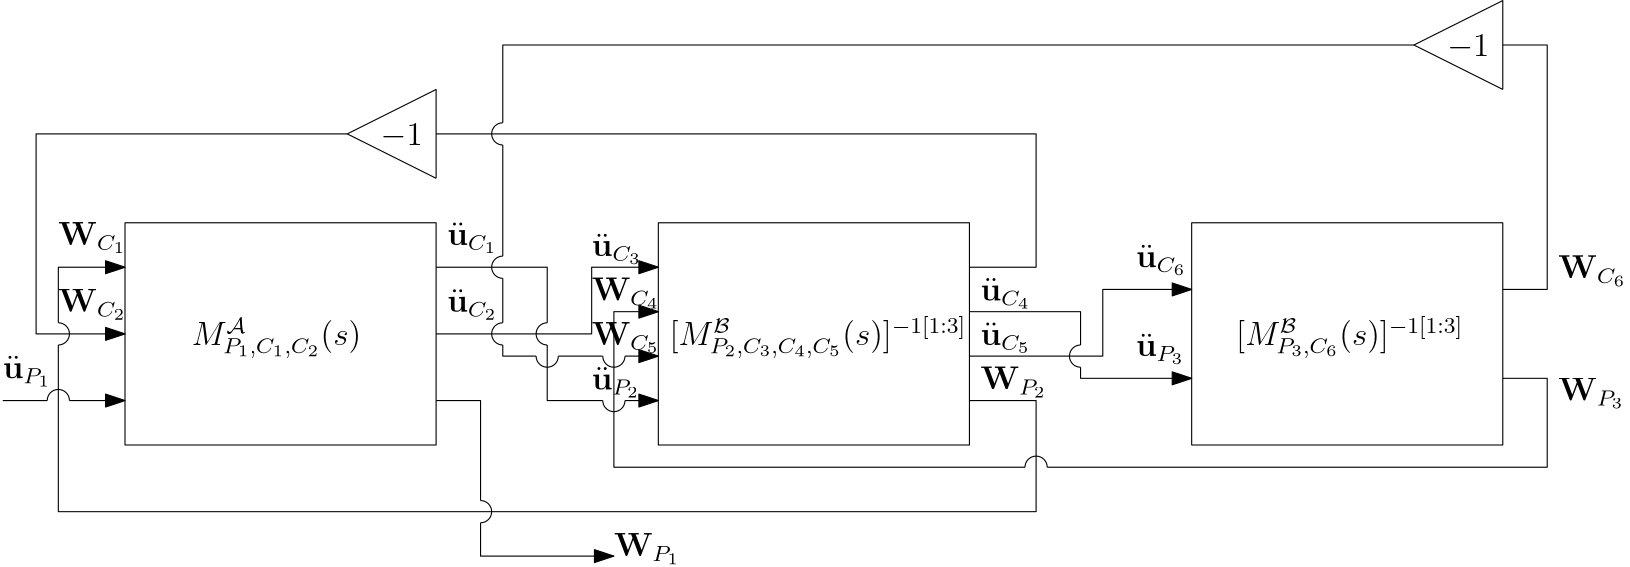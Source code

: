 <?xml version="1.0"?>
<!DOCTYPE ipe SYSTEM "ipe.dtd">
<ipe version="70206" creator="Ipe 7.2.7">
<info created="D:20180612150719" modified="D:20180612173147"/>
<ipestyle name="basic">
<symbol name="arrow/arc(spx)">
<path stroke="sym-stroke" fill="sym-stroke" pen="sym-pen">
0 0 m
-1 0.333 l
-1 -0.333 l
h
</path>
</symbol>
<symbol name="arrow/farc(spx)">
<path stroke="sym-stroke" fill="white" pen="sym-pen">
0 0 m
-1 0.333 l
-1 -0.333 l
h
</path>
</symbol>
<symbol name="arrow/ptarc(spx)">
<path stroke="sym-stroke" fill="sym-stroke" pen="sym-pen">
0 0 m
-1 0.333 l
-0.8 0 l
-1 -0.333 l
h
</path>
</symbol>
<symbol name="arrow/fptarc(spx)">
<path stroke="sym-stroke" fill="white" pen="sym-pen">
0 0 m
-1 0.333 l
-0.8 0 l
-1 -0.333 l
h
</path>
</symbol>
<symbol name="mark/circle(sx)" transformations="translations">
<path fill="sym-stroke">
0.6 0 0 0.6 0 0 e
0.4 0 0 0.4 0 0 e
</path>
</symbol>
<symbol name="mark/disk(sx)" transformations="translations">
<path fill="sym-stroke">
0.6 0 0 0.6 0 0 e
</path>
</symbol>
<symbol name="mark/fdisk(sfx)" transformations="translations">
<group>
<path fill="sym-fill">
0.5 0 0 0.5 0 0 e
</path>
<path fill="sym-stroke" fillrule="eofill">
0.6 0 0 0.6 0 0 e
0.4 0 0 0.4 0 0 e
</path>
</group>
</symbol>
<symbol name="mark/box(sx)" transformations="translations">
<path fill="sym-stroke" fillrule="eofill">
-0.6 -0.6 m
0.6 -0.6 l
0.6 0.6 l
-0.6 0.6 l
h
-0.4 -0.4 m
0.4 -0.4 l
0.4 0.4 l
-0.4 0.4 l
h
</path>
</symbol>
<symbol name="mark/square(sx)" transformations="translations">
<path fill="sym-stroke">
-0.6 -0.6 m
0.6 -0.6 l
0.6 0.6 l
-0.6 0.6 l
h
</path>
</symbol>
<symbol name="mark/fsquare(sfx)" transformations="translations">
<group>
<path fill="sym-fill">
-0.5 -0.5 m
0.5 -0.5 l
0.5 0.5 l
-0.5 0.5 l
h
</path>
<path fill="sym-stroke" fillrule="eofill">
-0.6 -0.6 m
0.6 -0.6 l
0.6 0.6 l
-0.6 0.6 l
h
-0.4 -0.4 m
0.4 -0.4 l
0.4 0.4 l
-0.4 0.4 l
h
</path>
</group>
</symbol>
<symbol name="mark/cross(sx)" transformations="translations">
<group>
<path fill="sym-stroke">
-0.43 -0.57 m
0.57 0.43 l
0.43 0.57 l
-0.57 -0.43 l
h
</path>
<path fill="sym-stroke">
-0.43 0.57 m
0.57 -0.43 l
0.43 -0.57 l
-0.57 0.43 l
h
</path>
</group>
</symbol>
<symbol name="arrow/fnormal(spx)">
<path stroke="sym-stroke" fill="white" pen="sym-pen">
0 0 m
-1 0.333 l
-1 -0.333 l
h
</path>
</symbol>
<symbol name="arrow/pointed(spx)">
<path stroke="sym-stroke" fill="sym-stroke" pen="sym-pen">
0 0 m
-1 0.333 l
-0.8 0 l
-1 -0.333 l
h
</path>
</symbol>
<symbol name="arrow/fpointed(spx)">
<path stroke="sym-stroke" fill="white" pen="sym-pen">
0 0 m
-1 0.333 l
-0.8 0 l
-1 -0.333 l
h
</path>
</symbol>
<symbol name="arrow/linear(spx)">
<path stroke="sym-stroke" pen="sym-pen">
-1 0.333 m
0 0 l
-1 -0.333 l
</path>
</symbol>
<symbol name="arrow/fdouble(spx)">
<path stroke="sym-stroke" fill="white" pen="sym-pen">
0 0 m
-1 0.333 l
-1 -0.333 l
h
-1 0 m
-2 0.333 l
-2 -0.333 l
h
</path>
</symbol>
<symbol name="arrow/double(spx)">
<path stroke="sym-stroke" fill="sym-stroke" pen="sym-pen">
0 0 m
-1 0.333 l
-1 -0.333 l
h
-1 0 m
-2 0.333 l
-2 -0.333 l
h
</path>
</symbol>
<pen name="heavier" value="0.8"/>
<pen name="fat" value="1.2"/>
<pen name="ultrafat" value="2"/>
<symbolsize name="large" value="5"/>
<symbolsize name="small" value="2"/>
<symbolsize name="tiny" value="1.1"/>
<arrowsize name="large" value="10"/>
<arrowsize name="small" value="5"/>
<arrowsize name="tiny" value="3"/>
<color name="red" value="1 0 0"/>
<color name="green" value="0 1 0"/>
<color name="blue" value="0 0 1"/>
<color name="yellow" value="1 1 0"/>
<color name="orange" value="1 0.647 0"/>
<color name="gold" value="1 0.843 0"/>
<color name="purple" value="0.627 0.125 0.941"/>
<color name="gray" value="0.745"/>
<color name="brown" value="0.647 0.165 0.165"/>
<color name="navy" value="0 0 0.502"/>
<color name="pink" value="1 0.753 0.796"/>
<color name="seagreen" value="0.18 0.545 0.341"/>
<color name="turquoise" value="0.251 0.878 0.816"/>
<color name="violet" value="0.933 0.51 0.933"/>
<color name="darkblue" value="0 0 0.545"/>
<color name="darkcyan" value="0 0.545 0.545"/>
<color name="darkgray" value="0.663"/>
<color name="darkgreen" value="0 0.392 0"/>
<color name="darkmagenta" value="0.545 0 0.545"/>
<color name="darkorange" value="1 0.549 0"/>
<color name="darkred" value="0.545 0 0"/>
<color name="lightblue" value="0.678 0.847 0.902"/>
<color name="lightcyan" value="0.878 1 1"/>
<color name="lightgray" value="0.827"/>
<color name="lightgreen" value="0.565 0.933 0.565"/>
<color name="lightyellow" value="1 1 0.878"/>
<dashstyle name="dashed" value="[4] 0"/>
<dashstyle name="dotted" value="[1 3] 0"/>
<dashstyle name="dash dotted" value="[4 2 1 2] 0"/>
<dashstyle name="dash dot dotted" value="[4 2 1 2 1 2] 0"/>
<textsize name="large" value="\large"/>
<textsize name="Large" value="\Large"/>
<textsize name="LARGE" value="\LARGE"/>
<textsize name="huge" value="\huge"/>
<textsize name="Huge" value="\Huge"/>
<textsize name="small" value="\small"/>
<textsize name="footnote" value="\footnotesize"/>
<textsize name="tiny" value="\tiny"/>
<textstyle name="center" begin="\begin{center}" end="\end{center}"/>
<textstyle name="itemize" begin="\begin{itemize}" end="\end{itemize}"/>
<textstyle name="item" begin="\begin{itemize}\item{}" end="\end{itemize}"/>
<gridsize name="4 pts" value="4"/>
<gridsize name="8 pts (~3 mm)" value="8"/>
<gridsize name="16 pts (~6 mm)" value="16"/>
<gridsize name="32 pts (~12 mm)" value="32"/>
<gridsize name="10 pts (~3.5 mm)" value="10"/>
<gridsize name="20 pts (~7 mm)" value="20"/>
<gridsize name="14 pts (~5 mm)" value="14"/>
<gridsize name="28 pts (~10 mm)" value="28"/>
<gridsize name="56 pts (~20 mm)" value="56"/>
<anglesize name="90 deg" value="90"/>
<anglesize name="60 deg" value="60"/>
<anglesize name="45 deg" value="45"/>
<anglesize name="30 deg" value="30"/>
<anglesize name="22.5 deg" value="22.5"/>
<opacity name="10%" value="0.1"/>
<opacity name="30%" value="0.3"/>
<opacity name="50%" value="0.5"/>
<opacity name="75%" value="0.75"/>
<tiling name="falling" angle="-60" step="4" width="1"/>
<tiling name="rising" angle="30" step="4" width="1"/>
</ipestyle>
<page>
<layer name="alpha"/>
<view layers="alpha" active="alpha"/>
<path layer="alpha" matrix="1 0 0 1 -32 0" stroke="black">
464 592 m
464 512 l
576 512 l
576 592 l
h
</path>
<path matrix="1 0 0 1 -16 0" stroke="black">
64 592 m
64 512 l
176 512 l
176 592 l
h
</path>
<path matrix="1 0 0 1 16 0" stroke="black">
224 592 m
224 512 l
336 512 l
336 592 l
h
</path>
<text matrix="1 0 0 1 -20 -4" transformations="translations" pos="92 552" stroke="black" type="label" width="61.039" height="9.78" depth="4.51" valign="baseline" size="large" style="math">M^{\mathcal{A}}_{P_1, C_1, C_2}(s)</text>
<text matrix="1 0 0 1 -44 -4" transformations="translations" pos="288 552" stroke="black" type="label" width="106.926" height="10.311" depth="4.51" valign="baseline" size="large" style="math">[M^{\mathcal{B}}_{P_2, C_3, C_4, C_5}(s)]^{-1[1:3]}</text>
<text matrix="1 0 0 1 -24 8" transformations="translations" pos="472 540" stroke="black" type="label" width="81.848" height="10.311" depth="4.51" valign="baseline" size="large" style="math">[M^{\mathcal{B}}_{P_3, C_6}(s)]^{-1[1:3]}</text>
<path stroke="black" arrow="normal/normal">
160 552 m
216 552 l
216 576 l
240 576 l
</path>
<path matrix="1 0 0 1 -64 -16" stroke="black">
224 624 m
224 656 l
192 640 l
224 624 l
</path>
<text matrix="1 0 0 1 -76 -20" transformations="translations" pos="216 640" stroke="black" type="label" width="15.151" height="7.711" depth="0.99" valign="baseline" size="large" style="math">-1</text>
<path matrix="1 0 0 1 320 16" stroke="black">
224 624 m
224 656 l
192 640 l
224 624 l
</path>
<text matrix="1 0 0 1 308 12" transformations="translations" pos="216 640" stroke="black" type="label" width="15.151" height="7.711" depth="0.99" valign="baseline" size="large" style="math">-1</text>
<path stroke="black">
352 576 m
376 576 l
376 624 l
160 624 l
</path>
<path stroke="black" arrow="normal/normal">
128 624 m
16 624 l
16 552 l
48 552 l
</path>
<path stroke="black" arrow="normal/normal">
352 544 m
400 544 l
400 568 l
432 568 l
</path>
<path stroke="black">
352 560 m
392 560 l
392 548 l
</path>
<path stroke="black" arrow="normal/normal">
392 540 m
392 536 l
432 536 l
</path>
<path stroke="black" arrow="normal/normal">
372 504 m
224 504 l
224 560 l
240 560 l
</path>
<path stroke="black">
544 536 m
560 536 l
560 504 l
380 504 l
</path>
<path stroke="black">
392 548 m
4 0 0 4 392 544 392 540 a
</path>
<path stroke="black">
380 504 m
4 0 0 4 376 504 372 504 a
</path>
<path stroke="black">
200 548 m
200 528 l
220 528 l
</path>
<path stroke="black" arrow="normal/normal">
228 528 m
240 528 l
</path>
<path stroke="black">
160 576 m
200 576 l
200 556 l
</path>
<path stroke="black">
200 556 m
4 0 0 4 200 552 200 548 a
</path>
<path stroke="black">
544 568 m
560 568 l
560 656 l
544 656 l
</path>
<path stroke="black" arrow="normal/normal">
228 544 m
240 544 l
</path>
<path stroke="black">
220 544 m
204 544 l
</path>
<path stroke="black">
196 544 m
184 544 l
184 548 l
</path>
<path stroke="black">
184 556 m
184 572 l
</path>
<path stroke="black">
512 656 m
184 656 l
184 628 l
</path>
<path stroke="black">
184 628 m
4 0 0 4 184 624 184 620 a
</path>
<path stroke="black">
184 620 m
184 580 l
</path>
<path stroke="black">
184 580 m
4 0 0 4 184 576 184 572 a
</path>
<path stroke="black">
184 556 m
4 0 0 4 184 552 184 548 a
</path>
<path stroke="black">
196 544 m
4 0 0 4 200 544 204 544 a
</path>
<path stroke="black">
220 544 m
4 0 0 4 224 544 228 544 a
</path>
<path stroke="black">
352 528 m
376 528 l
376 488 l
24 488 l
24 548 l
</path>
<path stroke="black" arrow="normal/normal">
24 556 m
24 576 l
48 576 l
</path>
<path stroke="black">
24 548 m
4 0 0 4 24 552 24 556 a
</path>
<path stroke="black">
4 528 m
20 528 l
20 528 l
</path>
<path stroke="black" arrow="normal/normal">
28 528 m
48 528 l
</path>
<path stroke="black">
20 528 m
4 0 0 -4 24 528 28 528 a
</path>
<text matrix="1 0 0 1 -12 -8" transformations="translations" pos="36 592" stroke="black" type="label" width="24.577" height="8.203" depth="2.9" valign="baseline" size="large" style="math">\mathbf{W}_{C_1}</text>
<text matrix="1 0 0 1 -8 0" transformations="translations" pos="32 560" stroke="black" type="label" width="24.577" height="8.203" depth="2.9" valign="baseline" size="large" style="math">\mathbf{W}_{C_2}</text>
<text transformations="translations" pos="4 536" stroke="black" type="label" width="17.49" height="8.101" depth="2.9" valign="baseline" size="large" style="math">\ddot{\mathbf{u}}_{P_1}</text>
<text matrix="1 0 0 1 8 12" transformations="translations" pos="208 520" stroke="black" type="label" width="17.49" height="8.101" depth="2.9" valign="baseline" size="large" style="math">\ddot{\mathbf{u}}_{P_2}</text>
<text transformations="translations" pos="164 584" stroke="black" type="label" width="18.157" height="8.101" depth="2.9" valign="baseline" size="large" style="math">\ddot{\mathbf{u}}_{C_1}</text>
<text matrix="1 0 0 1 -4 0" transformations="translations" pos="168 560" stroke="black" type="label" width="18.157" height="8.101" depth="2.9" valign="baseline" size="large" style="math">\ddot{\mathbf{u}}_{C_2}</text>
<text matrix="1 0 0 1 0 -4" transformations="translations" pos="412 580" stroke="black" type="label" width="18.157" height="8.101" depth="2.9" valign="baseline" size="large" style="math">\ddot{\mathbf{u}}_{C_6}</text>
<text matrix="1 0 0 1 -8 -4" transformations="translations" pos="420 548" stroke="black" type="label" width="17.49" height="8.101" depth="2.9" valign="baseline" size="large" style="math">\ddot{\mathbf{u}}_{P_3}</text>
<text matrix="1 0 0 1 -8 -8" transformations="translations" pos="224 588" stroke="black" type="label" width="18.157" height="8.101" depth="2.9" valign="baseline" size="large" style="math">\ddot{\mathbf{u}}_{C_3}</text>
<text matrix="1 0 0 1 -4 12" transformations="translations" pos="360 552" stroke="black" type="label" width="18.157" height="8.101" depth="2.9" valign="baseline" size="large" style="math">\ddot{\mathbf{u}}_{C_4}</text>
<text matrix="1 0 0 1 -4 -4" transformations="translations" pos="360 552" stroke="black" type="label" width="18.157" height="8.101" depth="2.9" valign="baseline" size="large" style="math">\ddot{\mathbf{u}}_{C_5}</text>
<path stroke="black">
220 528 m
4 0 0 4 224 528 228 528 a
</path>
<text matrix="1 0 0 1 16 -8" transformations="translations" pos="208 480" stroke="black" type="label" width="23.91" height="8.203" depth="2.9" valign="baseline" size="large" style="math">\mathbf{W}_{P_1}</text>
<path stroke="black">
160 528 m
176 528 l
176 492 l
176 492 l
</path>
<path stroke="black" arrow="normal/normal">
176 484 m
176 472 l
224 472 l
</path>
<path stroke="black">
176 492 m
4 0 0 -4 176 488 176 484 a
</path>
<text matrix="1 0 0 1 -12 0" transformations="translations" pos="228 564" stroke="black" type="label" width="24.577" height="8.203" depth="2.9" valign="baseline" size="large" style="math">\mathbf{W}_{C_4}</text>
<text matrix="1 0 0 1 -12 -4" transformations="translations" pos="228 552" stroke="black" type="label" width="24.577" height="8.203" depth="2.9" valign="baseline" size="large" style="math">\mathbf{W}_{C_5}</text>
<text matrix="1 0 0 1 -8 -4" transformations="translations" pos="364 536" stroke="black" type="label" width="23.91" height="8.203" depth="2.9" valign="baseline" size="large" style="math">\mathbf{W}_{P_2}</text>
<text matrix="1 0 0 1 -8 4" transformations="translations" pos="572 568" stroke="black" type="label" width="24.577" height="8.203" depth="2.9" valign="baseline" size="large" style="math">\mathbf{W}_{C_6}</text>
<text matrix="1 0 0 1 -8 -4" transformations="translations" pos="572 532" stroke="black" type="label" width="23.91" height="8.203" depth="2.9" valign="baseline" size="large" style="math">\mathbf{W}_{P_3}</text>
</page>
</ipe>
